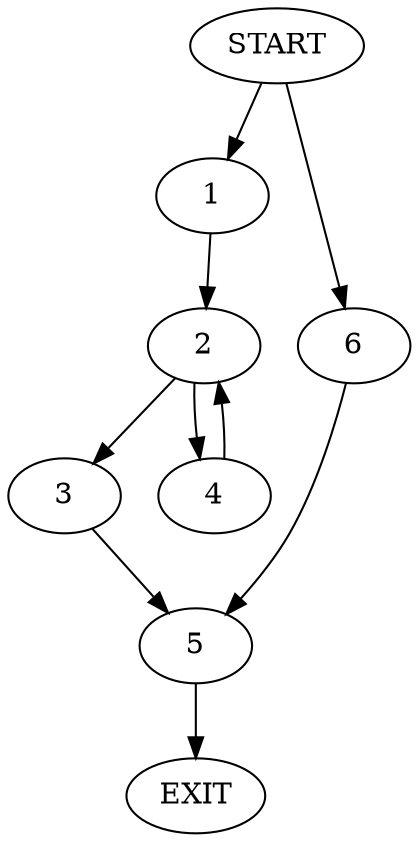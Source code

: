digraph {
0 [label="START"]
7 [label="EXIT"]
0 -> 1
1 -> 2
2 -> 3
2 -> 4
4 -> 2
3 -> 5
5 -> 7
0 -> 6
6 -> 5
}
